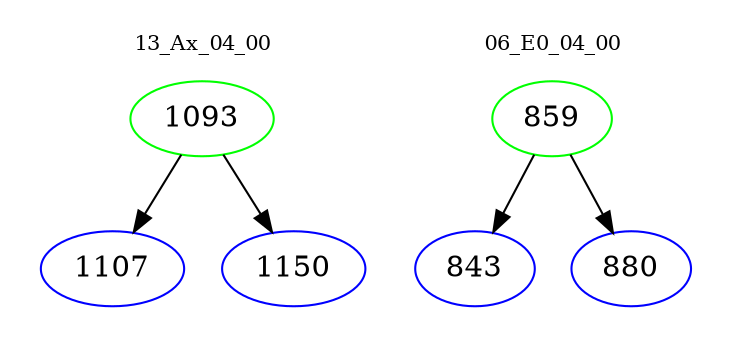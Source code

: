 digraph{
subgraph cluster_0 {
color = white
label = "13_Ax_04_00";
fontsize=10;
T0_1093 [label="1093", color="green"]
T0_1093 -> T0_1107 [color="black"]
T0_1107 [label="1107", color="blue"]
T0_1093 -> T0_1150 [color="black"]
T0_1150 [label="1150", color="blue"]
}
subgraph cluster_1 {
color = white
label = "06_E0_04_00";
fontsize=10;
T1_859 [label="859", color="green"]
T1_859 -> T1_843 [color="black"]
T1_843 [label="843", color="blue"]
T1_859 -> T1_880 [color="black"]
T1_880 [label="880", color="blue"]
}
}
